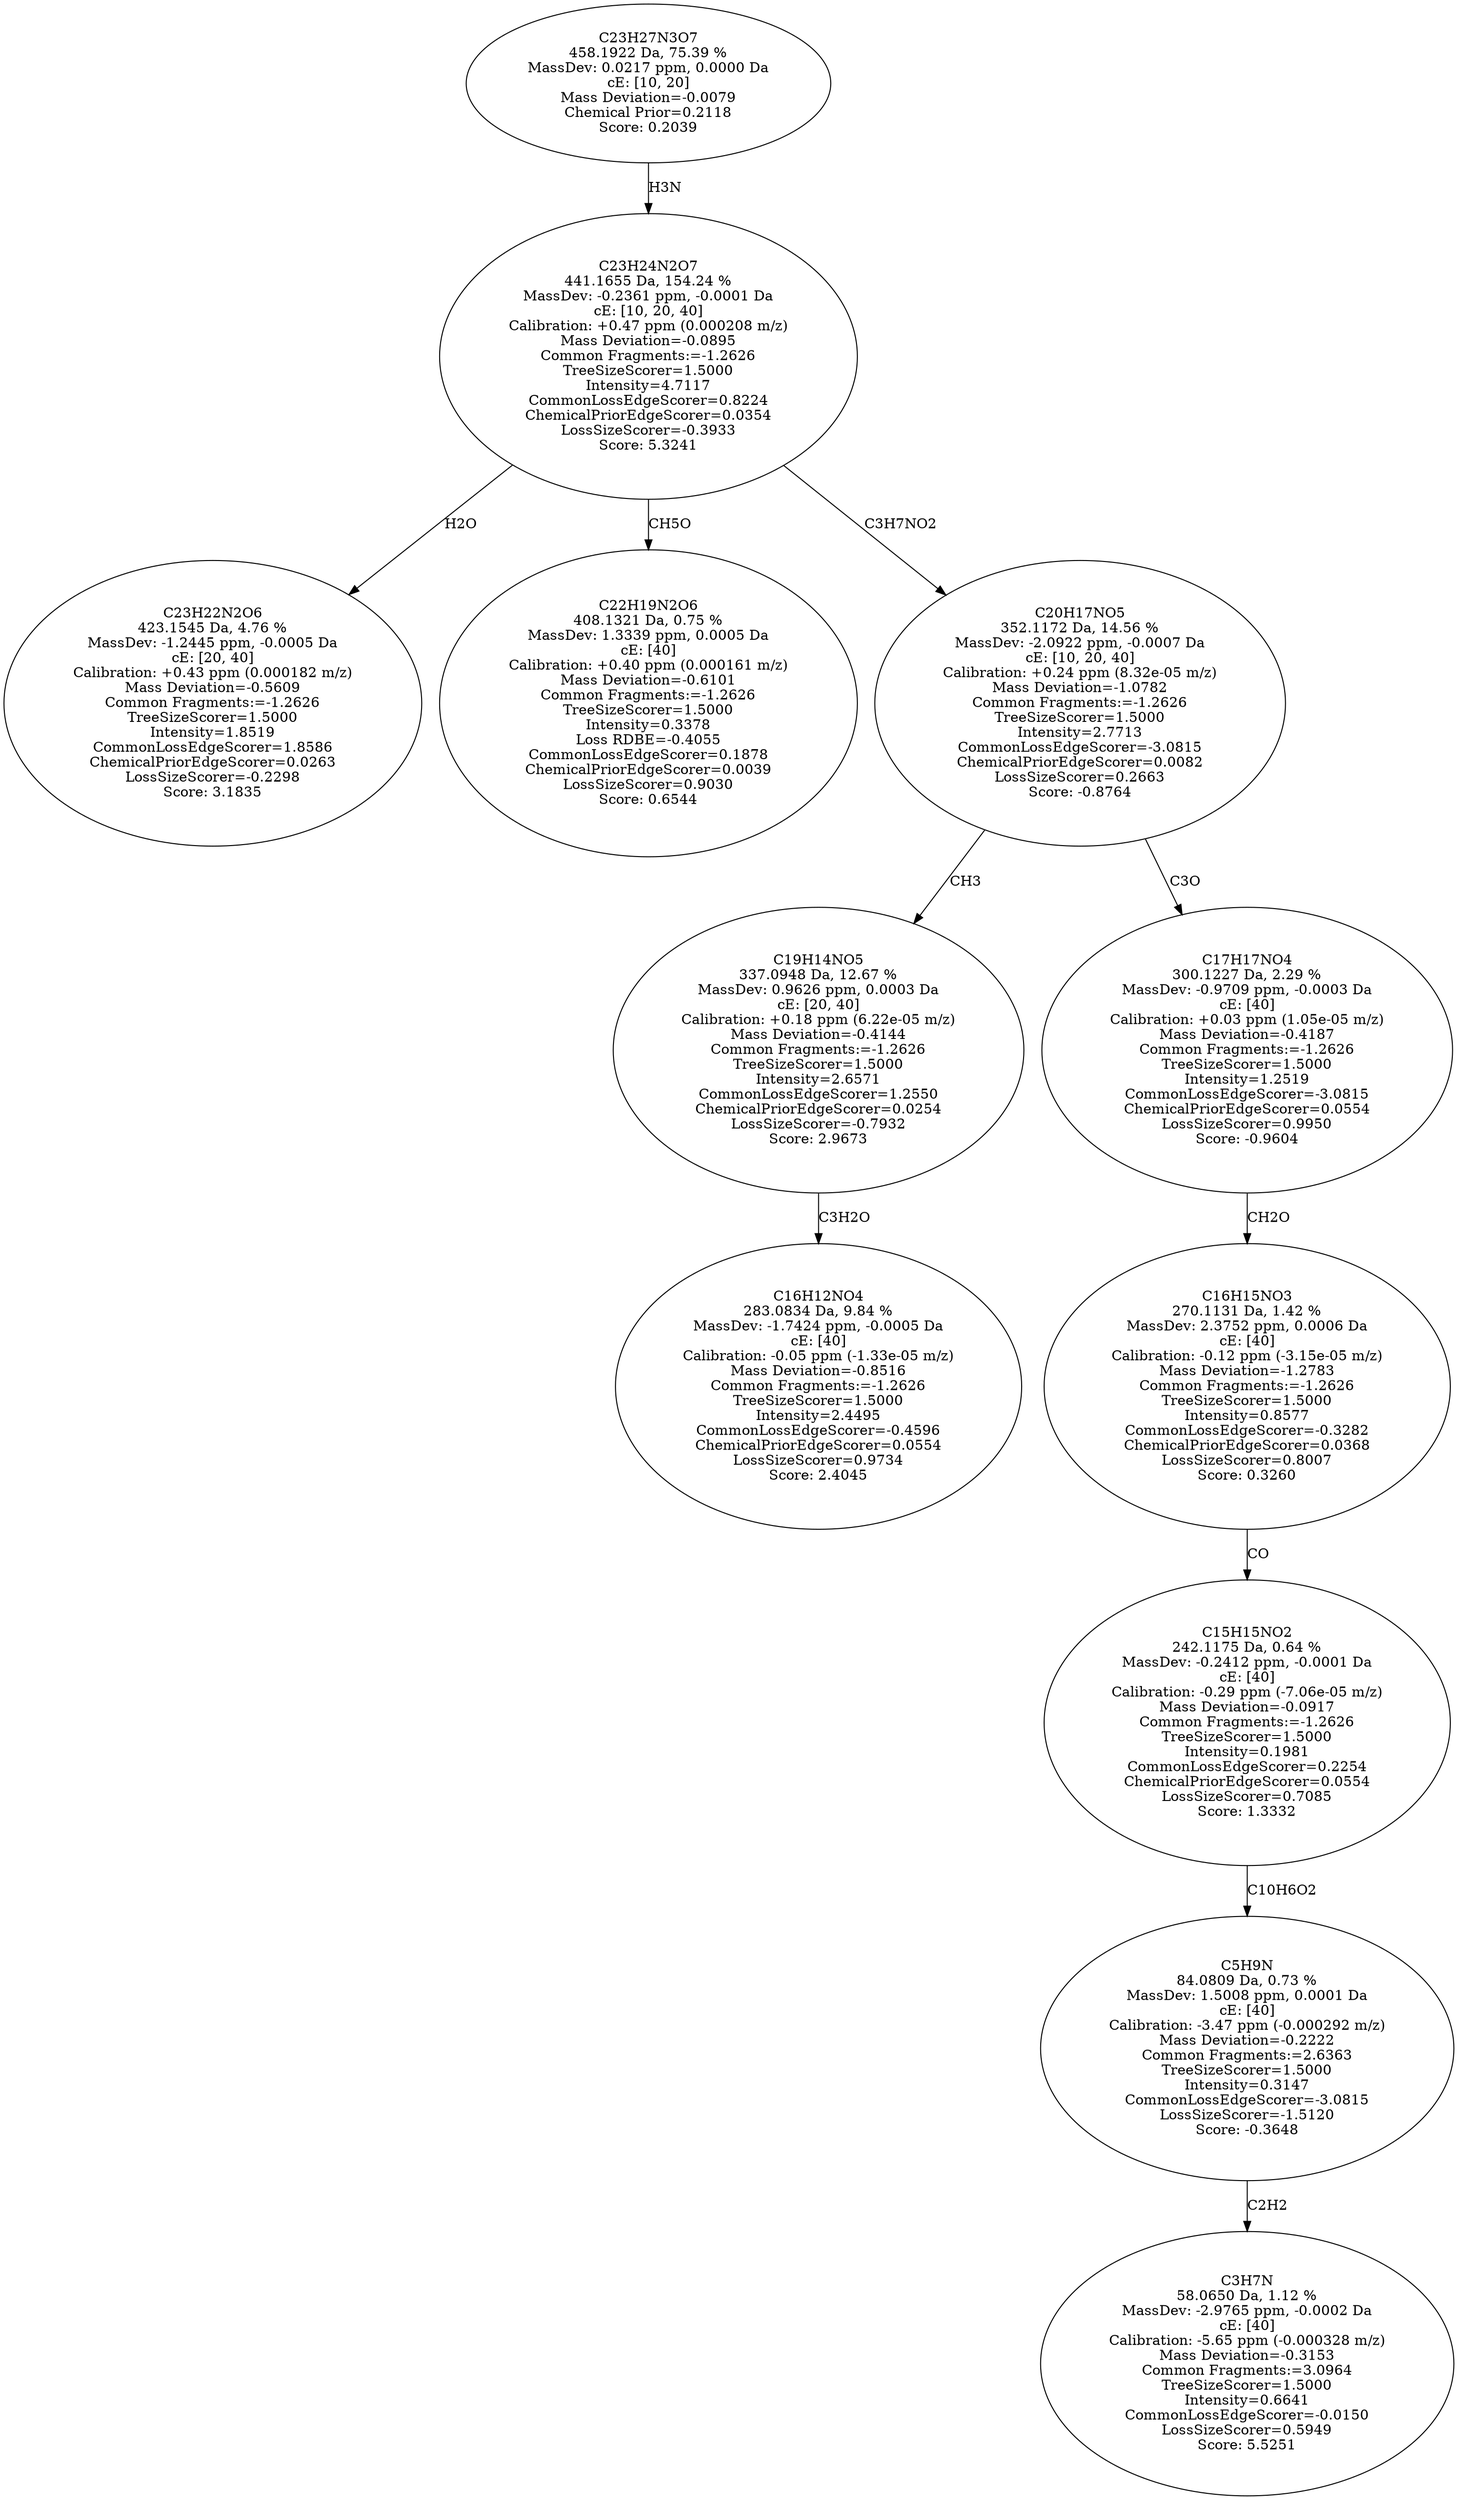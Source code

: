 strict digraph {
v1 [label="C23H22N2O6\n423.1545 Da, 4.76 %\nMassDev: -1.2445 ppm, -0.0005 Da\ncE: [20, 40]\nCalibration: +0.43 ppm (0.000182 m/z)\nMass Deviation=-0.5609\nCommon Fragments:=-1.2626\nTreeSizeScorer=1.5000\nIntensity=1.8519\nCommonLossEdgeScorer=1.8586\nChemicalPriorEdgeScorer=0.0263\nLossSizeScorer=-0.2298\nScore: 3.1835"];
v2 [label="C22H19N2O6\n408.1321 Da, 0.75 %\nMassDev: 1.3339 ppm, 0.0005 Da\ncE: [40]\nCalibration: +0.40 ppm (0.000161 m/z)\nMass Deviation=-0.6101\nCommon Fragments:=-1.2626\nTreeSizeScorer=1.5000\nIntensity=0.3378\nLoss RDBE=-0.4055\nCommonLossEdgeScorer=0.1878\nChemicalPriorEdgeScorer=0.0039\nLossSizeScorer=0.9030\nScore: 0.6544"];
v3 [label="C16H12NO4\n283.0834 Da, 9.84 %\nMassDev: -1.7424 ppm, -0.0005 Da\ncE: [40]\nCalibration: -0.05 ppm (-1.33e-05 m/z)\nMass Deviation=-0.8516\nCommon Fragments:=-1.2626\nTreeSizeScorer=1.5000\nIntensity=2.4495\nCommonLossEdgeScorer=-0.4596\nChemicalPriorEdgeScorer=0.0554\nLossSizeScorer=0.9734\nScore: 2.4045"];
v4 [label="C19H14NO5\n337.0948 Da, 12.67 %\nMassDev: 0.9626 ppm, 0.0003 Da\ncE: [20, 40]\nCalibration: +0.18 ppm (6.22e-05 m/z)\nMass Deviation=-0.4144\nCommon Fragments:=-1.2626\nTreeSizeScorer=1.5000\nIntensity=2.6571\nCommonLossEdgeScorer=1.2550\nChemicalPriorEdgeScorer=0.0254\nLossSizeScorer=-0.7932\nScore: 2.9673"];
v5 [label="C3H7N\n58.0650 Da, 1.12 %\nMassDev: -2.9765 ppm, -0.0002 Da\ncE: [40]\nCalibration: -5.65 ppm (-0.000328 m/z)\nMass Deviation=-0.3153\nCommon Fragments:=3.0964\nTreeSizeScorer=1.5000\nIntensity=0.6641\nCommonLossEdgeScorer=-0.0150\nLossSizeScorer=0.5949\nScore: 5.5251"];
v6 [label="C5H9N\n84.0809 Da, 0.73 %\nMassDev: 1.5008 ppm, 0.0001 Da\ncE: [40]\nCalibration: -3.47 ppm (-0.000292 m/z)\nMass Deviation=-0.2222\nCommon Fragments:=2.6363\nTreeSizeScorer=1.5000\nIntensity=0.3147\nCommonLossEdgeScorer=-3.0815\nLossSizeScorer=-1.5120\nScore: -0.3648"];
v7 [label="C15H15NO2\n242.1175 Da, 0.64 %\nMassDev: -0.2412 ppm, -0.0001 Da\ncE: [40]\nCalibration: -0.29 ppm (-7.06e-05 m/z)\nMass Deviation=-0.0917\nCommon Fragments:=-1.2626\nTreeSizeScorer=1.5000\nIntensity=0.1981\nCommonLossEdgeScorer=0.2254\nChemicalPriorEdgeScorer=0.0554\nLossSizeScorer=0.7085\nScore: 1.3332"];
v8 [label="C16H15NO3\n270.1131 Da, 1.42 %\nMassDev: 2.3752 ppm, 0.0006 Da\ncE: [40]\nCalibration: -0.12 ppm (-3.15e-05 m/z)\nMass Deviation=-1.2783\nCommon Fragments:=-1.2626\nTreeSizeScorer=1.5000\nIntensity=0.8577\nCommonLossEdgeScorer=-0.3282\nChemicalPriorEdgeScorer=0.0368\nLossSizeScorer=0.8007\nScore: 0.3260"];
v9 [label="C17H17NO4\n300.1227 Da, 2.29 %\nMassDev: -0.9709 ppm, -0.0003 Da\ncE: [40]\nCalibration: +0.03 ppm (1.05e-05 m/z)\nMass Deviation=-0.4187\nCommon Fragments:=-1.2626\nTreeSizeScorer=1.5000\nIntensity=1.2519\nCommonLossEdgeScorer=-3.0815\nChemicalPriorEdgeScorer=0.0554\nLossSizeScorer=0.9950\nScore: -0.9604"];
v10 [label="C20H17NO5\n352.1172 Da, 14.56 %\nMassDev: -2.0922 ppm, -0.0007 Da\ncE: [10, 20, 40]\nCalibration: +0.24 ppm (8.32e-05 m/z)\nMass Deviation=-1.0782\nCommon Fragments:=-1.2626\nTreeSizeScorer=1.5000\nIntensity=2.7713\nCommonLossEdgeScorer=-3.0815\nChemicalPriorEdgeScorer=0.0082\nLossSizeScorer=0.2663\nScore: -0.8764"];
v11 [label="C23H24N2O7\n441.1655 Da, 154.24 %\nMassDev: -0.2361 ppm, -0.0001 Da\ncE: [10, 20, 40]\nCalibration: +0.47 ppm (0.000208 m/z)\nMass Deviation=-0.0895\nCommon Fragments:=-1.2626\nTreeSizeScorer=1.5000\nIntensity=4.7117\nCommonLossEdgeScorer=0.8224\nChemicalPriorEdgeScorer=0.0354\nLossSizeScorer=-0.3933\nScore: 5.3241"];
v12 [label="C23H27N3O7\n458.1922 Da, 75.39 %\nMassDev: 0.0217 ppm, 0.0000 Da\ncE: [10, 20]\nMass Deviation=-0.0079\nChemical Prior=0.2118\nScore: 0.2039"];
v11 -> v1 [label="H2O"];
v11 -> v2 [label="CH5O"];
v4 -> v3 [label="C3H2O"];
v10 -> v4 [label="CH3"];
v6 -> v5 [label="C2H2"];
v7 -> v6 [label="C10H6O2"];
v8 -> v7 [label="CO"];
v9 -> v8 [label="CH2O"];
v10 -> v9 [label="C3O"];
v11 -> v10 [label="C3H7NO2"];
v12 -> v11 [label="H3N"];
}